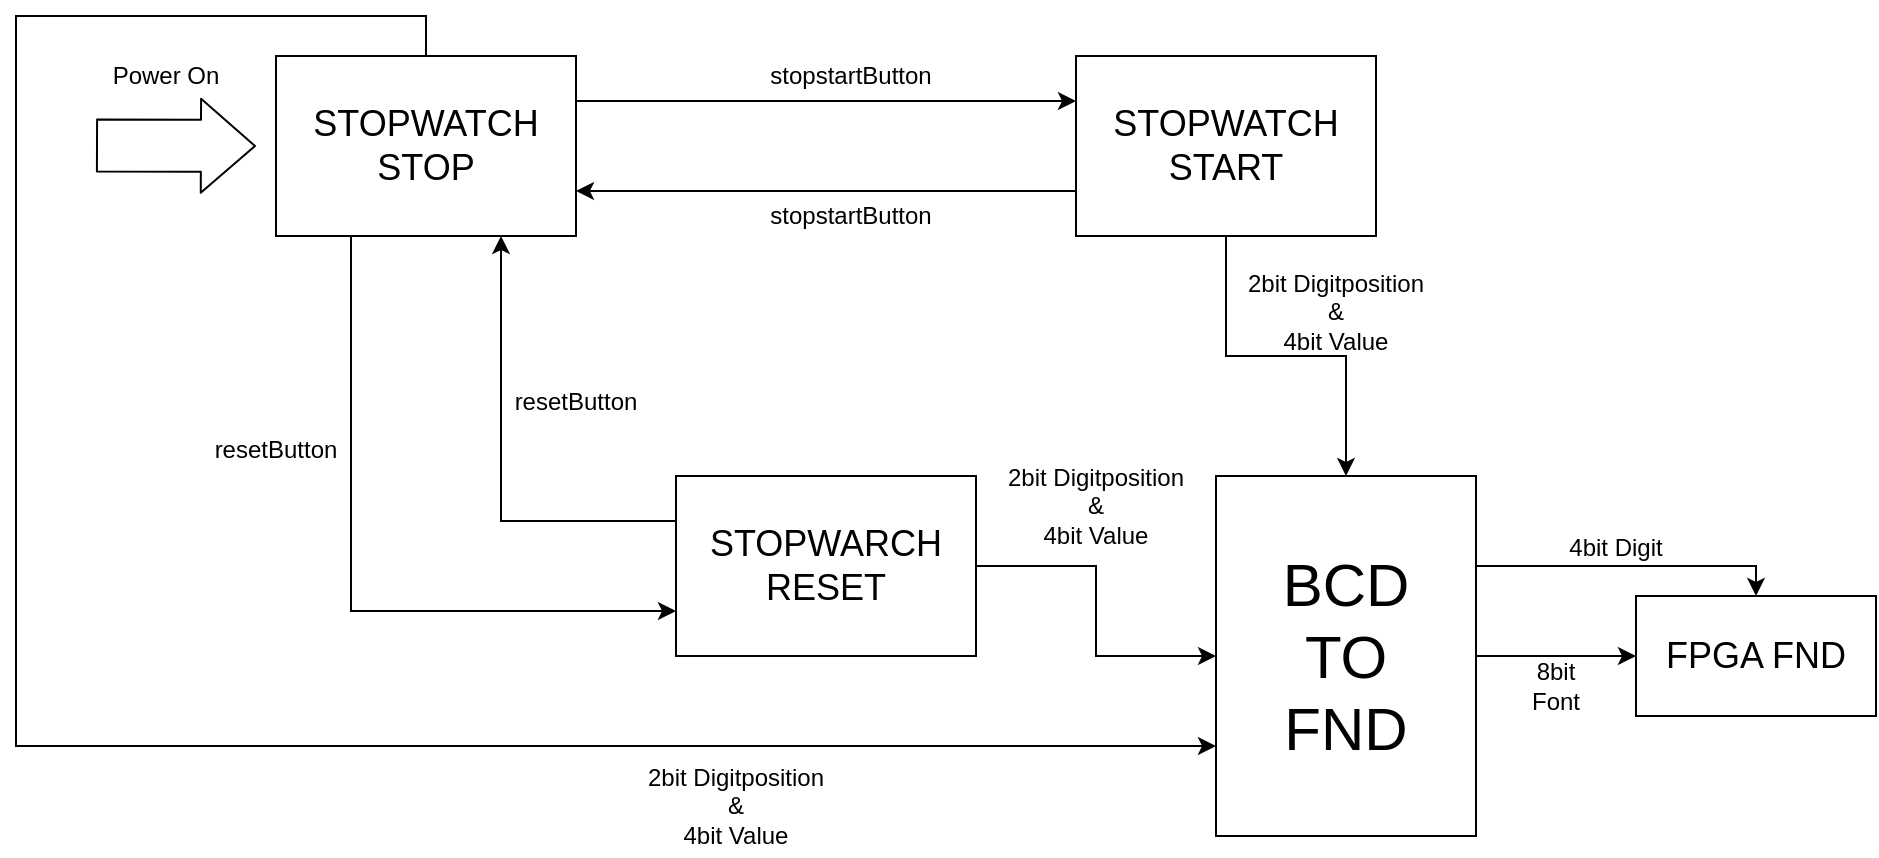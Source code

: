 <mxfile>
    <diagram id="tWyQbTRA_mAzRgbDlhfs" name="페이지-1">
        <mxGraphModel dx="1118" dy="790" grid="1" gridSize="10" guides="1" tooltips="1" connect="1" arrows="1" fold="1" page="1" pageScale="1" pageWidth="1169" pageHeight="827" background="#FFFFFF" math="0" shadow="0">
            <root>
                <mxCell id="0"/>
                <mxCell id="1" parent="0"/>
                <mxCell id="cHdvYVvglHEXpssZ8IBm-7" style="edgeStyle=orthogonalEdgeStyle;rounded=0;orthogonalLoop=1;jettySize=auto;html=1;exitX=1;exitY=0.25;exitDx=0;exitDy=0;entryX=0;entryY=0.25;entryDx=0;entryDy=0;strokeColor=#000000;fontColor=#000000;" parent="1" source="cHdvYVvglHEXpssZ8IBm-1" target="cHdvYVvglHEXpssZ8IBm-3" edge="1">
                    <mxGeometry relative="1" as="geometry"/>
                </mxCell>
                <mxCell id="cHdvYVvglHEXpssZ8IBm-9" style="edgeStyle=orthogonalEdgeStyle;rounded=0;orthogonalLoop=1;jettySize=auto;html=1;exitX=0.25;exitY=1;exitDx=0;exitDy=0;entryX=0;entryY=0.75;entryDx=0;entryDy=0;strokeColor=#000000;fontColor=#000000;" parent="1" source="cHdvYVvglHEXpssZ8IBm-1" target="cHdvYVvglHEXpssZ8IBm-4" edge="1">
                    <mxGeometry relative="1" as="geometry"/>
                </mxCell>
                <mxCell id="cHdvYVvglHEXpssZ8IBm-19" style="edgeStyle=orthogonalEdgeStyle;rounded=0;orthogonalLoop=1;jettySize=auto;html=1;exitX=0.5;exitY=0;exitDx=0;exitDy=0;entryX=0;entryY=0.75;entryDx=0;entryDy=0;strokeColor=#000000;fontColor=#000000;" parent="1" source="cHdvYVvglHEXpssZ8IBm-1" target="cHdvYVvglHEXpssZ8IBm-18" edge="1">
                    <mxGeometry relative="1" as="geometry">
                        <Array as="points">
                            <mxPoint x="345" y="240"/>
                            <mxPoint x="140" y="240"/>
                            <mxPoint x="140" y="605"/>
                        </Array>
                    </mxGeometry>
                </mxCell>
                <mxCell id="cHdvYVvglHEXpssZ8IBm-1" value="&lt;font style=&quot;font-size: 18px&quot;&gt;STOPWATCH&lt;br&gt;STOP&lt;br&gt;&lt;/font&gt;" style="rounded=0;whiteSpace=wrap;html=1;strokeColor=#000000;fontColor=#000000;" parent="1" vertex="1">
                    <mxGeometry x="270" y="260" width="150" height="90" as="geometry"/>
                </mxCell>
                <mxCell id="cHdvYVvglHEXpssZ8IBm-8" style="edgeStyle=orthogonalEdgeStyle;rounded=0;orthogonalLoop=1;jettySize=auto;html=1;exitX=0;exitY=0.75;exitDx=0;exitDy=0;entryX=1;entryY=0.75;entryDx=0;entryDy=0;strokeColor=#000000;fontColor=#000000;" parent="1" source="cHdvYVvglHEXpssZ8IBm-3" target="cHdvYVvglHEXpssZ8IBm-1" edge="1">
                    <mxGeometry relative="1" as="geometry"/>
                </mxCell>
                <mxCell id="cHdvYVvglHEXpssZ8IBm-21" style="edgeStyle=orthogonalEdgeStyle;rounded=0;orthogonalLoop=1;jettySize=auto;html=1;exitX=0.5;exitY=1;exitDx=0;exitDy=0;entryX=0.5;entryY=0;entryDx=0;entryDy=0;strokeColor=#000000;fontColor=#000000;" parent="1" source="cHdvYVvglHEXpssZ8IBm-3" target="cHdvYVvglHEXpssZ8IBm-18" edge="1">
                    <mxGeometry relative="1" as="geometry"/>
                </mxCell>
                <mxCell id="cHdvYVvglHEXpssZ8IBm-3" value="&lt;font style=&quot;font-size: 18px&quot;&gt;STOPWATCH&lt;br&gt;START&lt;/font&gt;" style="rounded=0;whiteSpace=wrap;html=1;strokeColor=#000000;fontColor=#000000;fillColor=#FFFFFF;" parent="1" vertex="1">
                    <mxGeometry x="670" y="260" width="150" height="90" as="geometry"/>
                </mxCell>
                <mxCell id="cHdvYVvglHEXpssZ8IBm-10" style="edgeStyle=orthogonalEdgeStyle;rounded=0;orthogonalLoop=1;jettySize=auto;html=1;exitX=0;exitY=0.25;exitDx=0;exitDy=0;entryX=0.75;entryY=1;entryDx=0;entryDy=0;strokeColor=#000000;fontColor=#000000;" parent="1" source="cHdvYVvglHEXpssZ8IBm-4" target="cHdvYVvglHEXpssZ8IBm-1" edge="1">
                    <mxGeometry relative="1" as="geometry"/>
                </mxCell>
                <mxCell id="cHdvYVvglHEXpssZ8IBm-20" style="edgeStyle=orthogonalEdgeStyle;rounded=0;orthogonalLoop=1;jettySize=auto;html=1;entryX=0;entryY=0.5;entryDx=0;entryDy=0;strokeColor=#000000;fontColor=#000000;" parent="1" source="cHdvYVvglHEXpssZ8IBm-4" target="cHdvYVvglHEXpssZ8IBm-18" edge="1">
                    <mxGeometry relative="1" as="geometry"/>
                </mxCell>
                <mxCell id="cHdvYVvglHEXpssZ8IBm-4" value="&lt;font style=&quot;font-size: 18px&quot;&gt;STOPWARCH&lt;br&gt;RESET&lt;/font&gt;" style="rounded=0;whiteSpace=wrap;html=1;strokeColor=#000000;fontColor=#000000;" parent="1" vertex="1">
                    <mxGeometry x="470" y="470" width="150" height="90" as="geometry"/>
                </mxCell>
                <mxCell id="cHdvYVvglHEXpssZ8IBm-11" value="stopstartButton" style="text;html=1;strokeColor=none;fillColor=none;align=center;verticalAlign=middle;whiteSpace=wrap;rounded=0;fontColor=#000000;" parent="1" vertex="1">
                    <mxGeometry x="500" y="260" width="115" height="20" as="geometry"/>
                </mxCell>
                <mxCell id="cHdvYVvglHEXpssZ8IBm-12" value="stopstartButton" style="text;html=1;strokeColor=none;fillColor=none;align=center;verticalAlign=middle;whiteSpace=wrap;rounded=0;fontColor=#000000;" parent="1" vertex="1">
                    <mxGeometry x="500" y="330" width="115" height="20" as="geometry"/>
                </mxCell>
                <mxCell id="cHdvYVvglHEXpssZ8IBm-13" value="resetButton" style="text;html=1;strokeColor=none;fillColor=none;align=center;verticalAlign=middle;whiteSpace=wrap;rounded=0;fontColor=#000000;" parent="1" vertex="1">
                    <mxGeometry x="380" y="420" width="80" height="26" as="geometry"/>
                </mxCell>
                <mxCell id="cHdvYVvglHEXpssZ8IBm-14" value="resetButton" style="text;html=1;strokeColor=none;fillColor=none;align=center;verticalAlign=middle;whiteSpace=wrap;rounded=0;fontColor=#000000;" parent="1" vertex="1">
                    <mxGeometry x="230" y="444" width="80" height="26" as="geometry"/>
                </mxCell>
                <mxCell id="cHdvYVvglHEXpssZ8IBm-15" value="" style="shape=flexArrow;endArrow=classic;html=1;width=26;endSize=8.68;strokeColor=#000000;fontColor=#000000;" parent="1" edge="1">
                    <mxGeometry width="50" height="50" relative="1" as="geometry">
                        <mxPoint x="180" y="304.71" as="sourcePoint"/>
                        <mxPoint x="260" y="305" as="targetPoint"/>
                    </mxGeometry>
                </mxCell>
                <mxCell id="cHdvYVvglHEXpssZ8IBm-17" value="Power On" style="text;html=1;strokeColor=none;fillColor=none;align=center;verticalAlign=middle;whiteSpace=wrap;rounded=0;fontColor=#000000;" parent="1" vertex="1">
                    <mxGeometry x="180" y="260" width="70" height="20" as="geometry"/>
                </mxCell>
                <mxCell id="cHdvYVvglHEXpssZ8IBm-26" style="edgeStyle=orthogonalEdgeStyle;rounded=0;orthogonalLoop=1;jettySize=auto;html=1;exitX=1;exitY=0.25;exitDx=0;exitDy=0;entryX=0.5;entryY=0;entryDx=0;entryDy=0;strokeColor=#000000;fontColor=#000000;" parent="1" source="cHdvYVvglHEXpssZ8IBm-18" target="cHdvYVvglHEXpssZ8IBm-25" edge="1">
                    <mxGeometry relative="1" as="geometry">
                        <Array as="points">
                            <mxPoint x="1010" y="515"/>
                        </Array>
                    </mxGeometry>
                </mxCell>
                <mxCell id="cHdvYVvglHEXpssZ8IBm-27" style="edgeStyle=orthogonalEdgeStyle;rounded=0;orthogonalLoop=1;jettySize=auto;html=1;entryX=0;entryY=0.5;entryDx=0;entryDy=0;strokeColor=#000000;fontColor=#000000;" parent="1" source="cHdvYVvglHEXpssZ8IBm-18" target="cHdvYVvglHEXpssZ8IBm-25" edge="1">
                    <mxGeometry relative="1" as="geometry"/>
                </mxCell>
                <mxCell id="cHdvYVvglHEXpssZ8IBm-18" value="&lt;font style=&quot;font-size: 30px&quot;&gt;BCD&lt;br&gt;TO&lt;br&gt;FND&lt;/font&gt;" style="rounded=0;whiteSpace=wrap;html=1;strokeColor=#000000;fontColor=#000000;" parent="1" vertex="1">
                    <mxGeometry x="740" y="470" width="130" height="180" as="geometry"/>
                </mxCell>
                <mxCell id="cHdvYVvglHEXpssZ8IBm-22" value="2bit Digitposition &lt;br&gt;&amp;amp; &lt;br&gt;4bit Value" style="text;html=1;strokeColor=none;fillColor=none;align=center;verticalAlign=middle;whiteSpace=wrap;rounded=0;fontColor=#000000;" parent="1" vertex="1">
                    <mxGeometry x="450" y="610" width="100" height="50" as="geometry"/>
                </mxCell>
                <mxCell id="cHdvYVvglHEXpssZ8IBm-23" value="2bit Digitposition &lt;br&gt;&amp;amp; &lt;br&gt;4bit Value" style="text;html=1;strokeColor=none;fillColor=none;align=center;verticalAlign=middle;whiteSpace=wrap;rounded=0;fontColor=#000000;" parent="1" vertex="1">
                    <mxGeometry x="630" y="460" width="100" height="50" as="geometry"/>
                </mxCell>
                <mxCell id="cHdvYVvglHEXpssZ8IBm-24" value="2bit Digitposition &lt;br&gt;&amp;amp; &lt;br&gt;4bit Value" style="text;html=1;strokeColor=none;fillColor=none;align=center;verticalAlign=middle;whiteSpace=wrap;rounded=0;fontColor=#000000;" parent="1" vertex="1">
                    <mxGeometry x="750" y="363" width="100" height="50" as="geometry"/>
                </mxCell>
                <mxCell id="cHdvYVvglHEXpssZ8IBm-25" value="&lt;font style=&quot;font-size: 18px&quot;&gt;FPGA FND&lt;/font&gt;" style="rounded=0;whiteSpace=wrap;html=1;strokeColor=#000000;fontColor=#000000;fillColor=#FFFFFF;" parent="1" vertex="1">
                    <mxGeometry x="950" y="530" width="120" height="60" as="geometry"/>
                </mxCell>
                <mxCell id="cHdvYVvglHEXpssZ8IBm-28" value="4bit Digit" style="text;html=1;strokeColor=none;fillColor=none;align=center;verticalAlign=middle;whiteSpace=wrap;rounded=0;fontColor=#000000;" parent="1" vertex="1">
                    <mxGeometry x="900" y="496" width="80" height="20" as="geometry"/>
                </mxCell>
                <mxCell id="cHdvYVvglHEXpssZ8IBm-29" value="8bit Font" style="text;html=1;strokeColor=none;fillColor=none;align=center;verticalAlign=middle;whiteSpace=wrap;rounded=0;fontColor=#000000;" parent="1" vertex="1">
                    <mxGeometry x="890" y="560" width="40" height="30" as="geometry"/>
                </mxCell>
                <mxCell id="2" value="&lt;font style=&quot;font-size: 18px&quot;&gt;STOPWATCH&lt;br&gt;STOP&lt;br&gt;&lt;/font&gt;" style="rounded=0;whiteSpace=wrap;html=1;strokeColor=#000000;fontColor=#000000;fillColor=#FFFFFF;" vertex="1" parent="1">
                    <mxGeometry x="270" y="260" width="150" height="90" as="geometry"/>
                </mxCell>
                <mxCell id="3" value="&lt;font style=&quot;font-size: 18px&quot;&gt;STOPWARCH&lt;br&gt;RESET&lt;/font&gt;" style="rounded=0;whiteSpace=wrap;html=1;strokeColor=#000000;fontColor=#000000;fillColor=#FFFFFF;" vertex="1" parent="1">
                    <mxGeometry x="470" y="470" width="150" height="90" as="geometry"/>
                </mxCell>
                <mxCell id="4" value="&lt;font style=&quot;font-size: 30px&quot;&gt;BCD&lt;br&gt;TO&lt;br&gt;FND&lt;/font&gt;" style="rounded=0;whiteSpace=wrap;html=1;strokeColor=#000000;fontColor=#000000;fillColor=#FFFFFF;" vertex="1" parent="1">
                    <mxGeometry x="740" y="470" width="130" height="180" as="geometry"/>
                </mxCell>
            </root>
        </mxGraphModel>
    </diagram>
</mxfile>